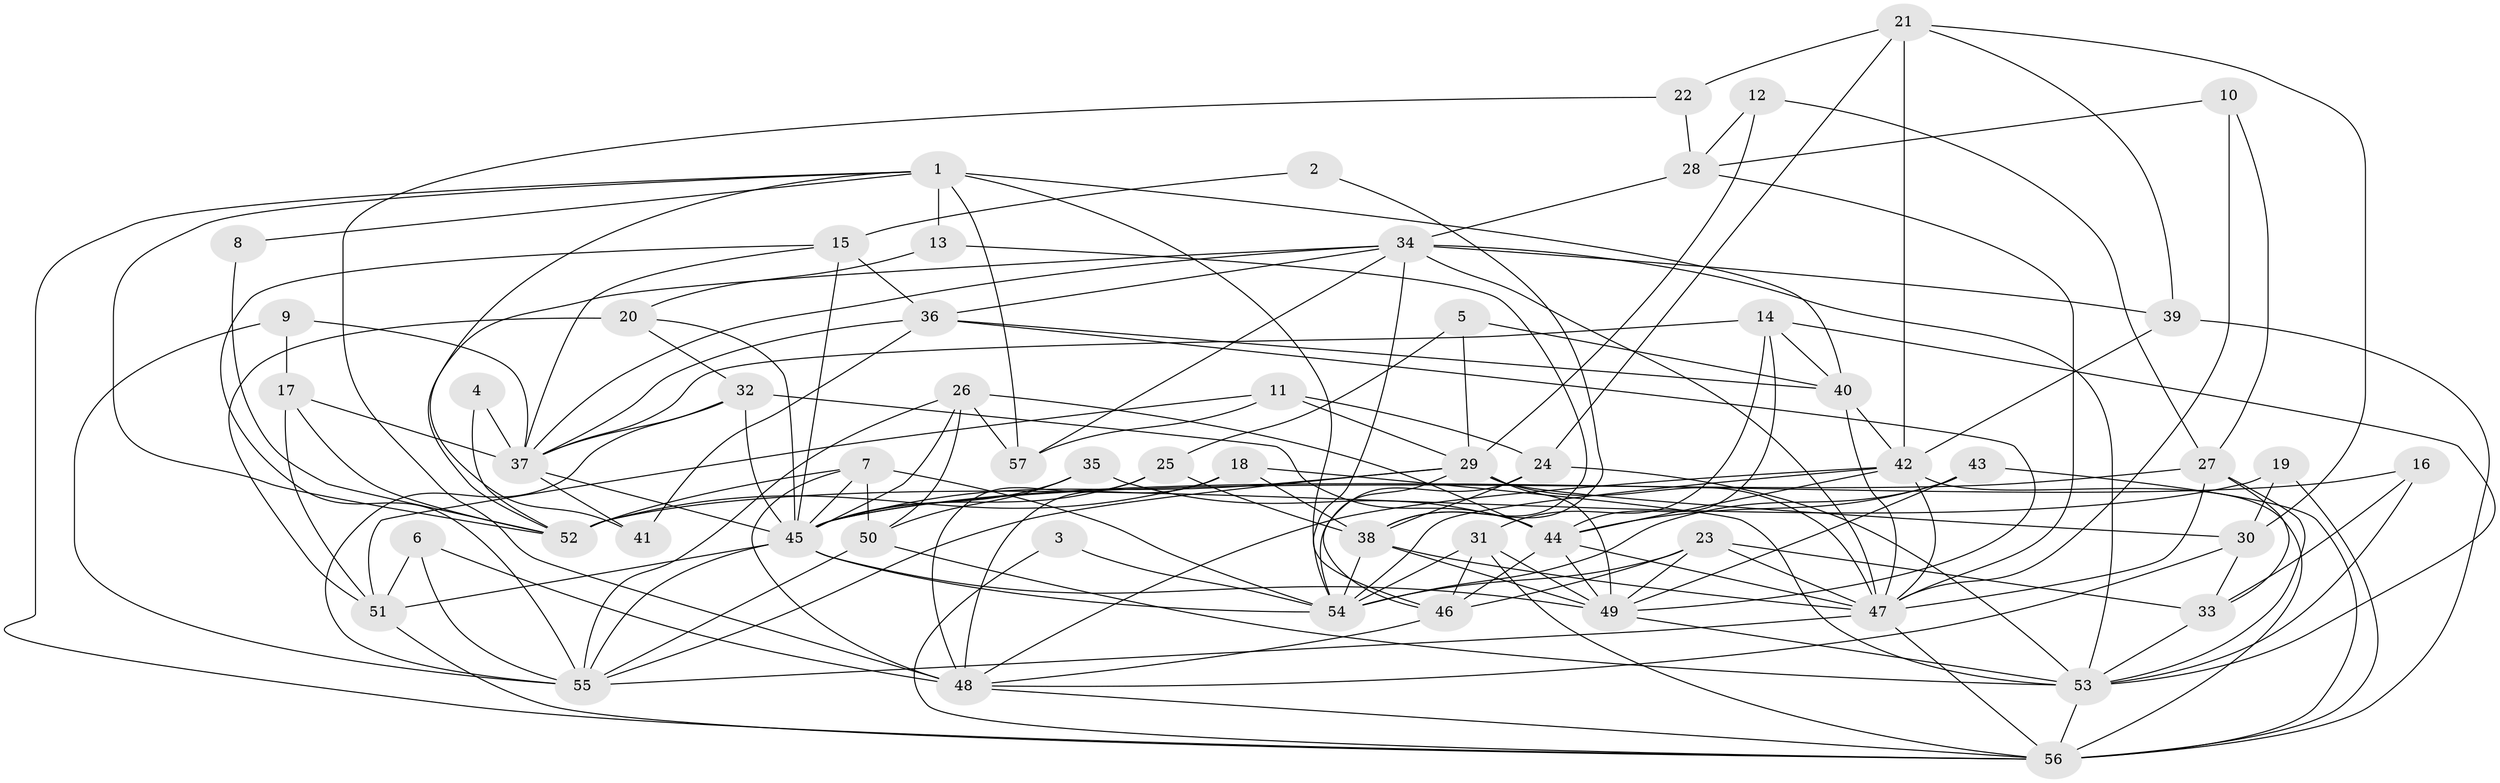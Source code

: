// original degree distribution, {4: 0.30701754385964913, 5: 0.14035087719298245, 6: 0.043859649122807015, 3: 0.2807017543859649, 2: 0.13157894736842105, 7: 0.07894736842105263, 8: 0.008771929824561403, 9: 0.008771929824561403}
// Generated by graph-tools (version 1.1) at 2025/50/03/09/25 03:50:04]
// undirected, 57 vertices, 161 edges
graph export_dot {
graph [start="1"]
  node [color=gray90,style=filled];
  1;
  2;
  3;
  4;
  5;
  6;
  7;
  8;
  9;
  10;
  11;
  12;
  13;
  14;
  15;
  16;
  17;
  18;
  19;
  20;
  21;
  22;
  23;
  24;
  25;
  26;
  27;
  28;
  29;
  30;
  31;
  32;
  33;
  34;
  35;
  36;
  37;
  38;
  39;
  40;
  41;
  42;
  43;
  44;
  45;
  46;
  47;
  48;
  49;
  50;
  51;
  52;
  53;
  54;
  55;
  56;
  57;
  1 -- 8 [weight=1.0];
  1 -- 13 [weight=1.0];
  1 -- 40 [weight=1.0];
  1 -- 41 [weight=1.0];
  1 -- 52 [weight=1.0];
  1 -- 54 [weight=1.0];
  1 -- 56 [weight=1.0];
  1 -- 57 [weight=2.0];
  2 -- 15 [weight=1.0];
  2 -- 38 [weight=1.0];
  3 -- 54 [weight=1.0];
  3 -- 56 [weight=1.0];
  4 -- 37 [weight=1.0];
  4 -- 52 [weight=1.0];
  5 -- 25 [weight=1.0];
  5 -- 29 [weight=1.0];
  5 -- 40 [weight=1.0];
  6 -- 48 [weight=1.0];
  6 -- 51 [weight=1.0];
  6 -- 55 [weight=1.0];
  7 -- 45 [weight=1.0];
  7 -- 48 [weight=1.0];
  7 -- 50 [weight=1.0];
  7 -- 52 [weight=1.0];
  7 -- 54 [weight=1.0];
  8 -- 52 [weight=1.0];
  9 -- 17 [weight=1.0];
  9 -- 37 [weight=1.0];
  9 -- 55 [weight=1.0];
  10 -- 27 [weight=1.0];
  10 -- 28 [weight=1.0];
  10 -- 47 [weight=1.0];
  11 -- 24 [weight=1.0];
  11 -- 29 [weight=1.0];
  11 -- 51 [weight=1.0];
  11 -- 57 [weight=1.0];
  12 -- 27 [weight=1.0];
  12 -- 28 [weight=1.0];
  12 -- 29 [weight=1.0];
  13 -- 20 [weight=1.0];
  13 -- 38 [weight=1.0];
  14 -- 31 [weight=1.0];
  14 -- 37 [weight=2.0];
  14 -- 40 [weight=1.0];
  14 -- 44 [weight=1.0];
  14 -- 53 [weight=1.0];
  15 -- 36 [weight=1.0];
  15 -- 37 [weight=1.0];
  15 -- 45 [weight=2.0];
  15 -- 55 [weight=1.0];
  16 -- 33 [weight=1.0];
  16 -- 45 [weight=1.0];
  16 -- 53 [weight=1.0];
  17 -- 37 [weight=1.0];
  17 -- 51 [weight=1.0];
  17 -- 52 [weight=1.0];
  18 -- 38 [weight=1.0];
  18 -- 48 [weight=1.0];
  18 -- 52 [weight=1.0];
  18 -- 53 [weight=1.0];
  19 -- 30 [weight=1.0];
  19 -- 52 [weight=1.0];
  19 -- 56 [weight=1.0];
  20 -- 32 [weight=1.0];
  20 -- 45 [weight=1.0];
  20 -- 51 [weight=1.0];
  21 -- 22 [weight=1.0];
  21 -- 24 [weight=1.0];
  21 -- 30 [weight=1.0];
  21 -- 39 [weight=1.0];
  21 -- 42 [weight=1.0];
  22 -- 28 [weight=1.0];
  22 -- 48 [weight=1.0];
  23 -- 33 [weight=1.0];
  23 -- 46 [weight=1.0];
  23 -- 47 [weight=1.0];
  23 -- 49 [weight=1.0];
  23 -- 54 [weight=1.0];
  24 -- 38 [weight=1.0];
  24 -- 53 [weight=1.0];
  24 -- 54 [weight=1.0];
  25 -- 38 [weight=1.0];
  25 -- 45 [weight=1.0];
  25 -- 48 [weight=1.0];
  26 -- 44 [weight=1.0];
  26 -- 45 [weight=1.0];
  26 -- 50 [weight=1.0];
  26 -- 55 [weight=1.0];
  26 -- 57 [weight=1.0];
  27 -- 33 [weight=1.0];
  27 -- 45 [weight=1.0];
  27 -- 47 [weight=1.0];
  27 -- 53 [weight=1.0];
  28 -- 34 [weight=1.0];
  28 -- 47 [weight=1.0];
  29 -- 30 [weight=1.0];
  29 -- 45 [weight=1.0];
  29 -- 46 [weight=1.0];
  29 -- 47 [weight=1.0];
  29 -- 49 [weight=1.0];
  29 -- 55 [weight=1.0];
  30 -- 33 [weight=1.0];
  30 -- 48 [weight=1.0];
  31 -- 46 [weight=1.0];
  31 -- 49 [weight=1.0];
  31 -- 54 [weight=1.0];
  31 -- 56 [weight=1.0];
  32 -- 37 [weight=1.0];
  32 -- 44 [weight=1.0];
  32 -- 45 [weight=1.0];
  32 -- 55 [weight=1.0];
  33 -- 53 [weight=1.0];
  34 -- 36 [weight=1.0];
  34 -- 37 [weight=1.0];
  34 -- 39 [weight=1.0];
  34 -- 46 [weight=1.0];
  34 -- 47 [weight=1.0];
  34 -- 52 [weight=1.0];
  34 -- 53 [weight=1.0];
  34 -- 57 [weight=1.0];
  35 -- 44 [weight=1.0];
  35 -- 45 [weight=1.0];
  35 -- 50 [weight=1.0];
  36 -- 37 [weight=1.0];
  36 -- 40 [weight=1.0];
  36 -- 41 [weight=1.0];
  36 -- 49 [weight=1.0];
  37 -- 41 [weight=1.0];
  37 -- 45 [weight=1.0];
  38 -- 47 [weight=1.0];
  38 -- 49 [weight=1.0];
  38 -- 54 [weight=1.0];
  39 -- 42 [weight=1.0];
  39 -- 56 [weight=1.0];
  40 -- 42 [weight=1.0];
  40 -- 47 [weight=1.0];
  42 -- 44 [weight=1.0];
  42 -- 47 [weight=1.0];
  42 -- 48 [weight=1.0];
  42 -- 54 [weight=1.0];
  42 -- 56 [weight=1.0];
  43 -- 44 [weight=1.0];
  43 -- 49 [weight=1.0];
  43 -- 54 [weight=1.0];
  43 -- 56 [weight=2.0];
  44 -- 46 [weight=1.0];
  44 -- 47 [weight=1.0];
  44 -- 49 [weight=1.0];
  45 -- 49 [weight=1.0];
  45 -- 51 [weight=1.0];
  45 -- 54 [weight=1.0];
  45 -- 55 [weight=1.0];
  46 -- 48 [weight=1.0];
  47 -- 55 [weight=2.0];
  47 -- 56 [weight=1.0];
  48 -- 56 [weight=1.0];
  49 -- 53 [weight=1.0];
  50 -- 53 [weight=1.0];
  50 -- 55 [weight=1.0];
  51 -- 56 [weight=1.0];
  53 -- 56 [weight=1.0];
}
